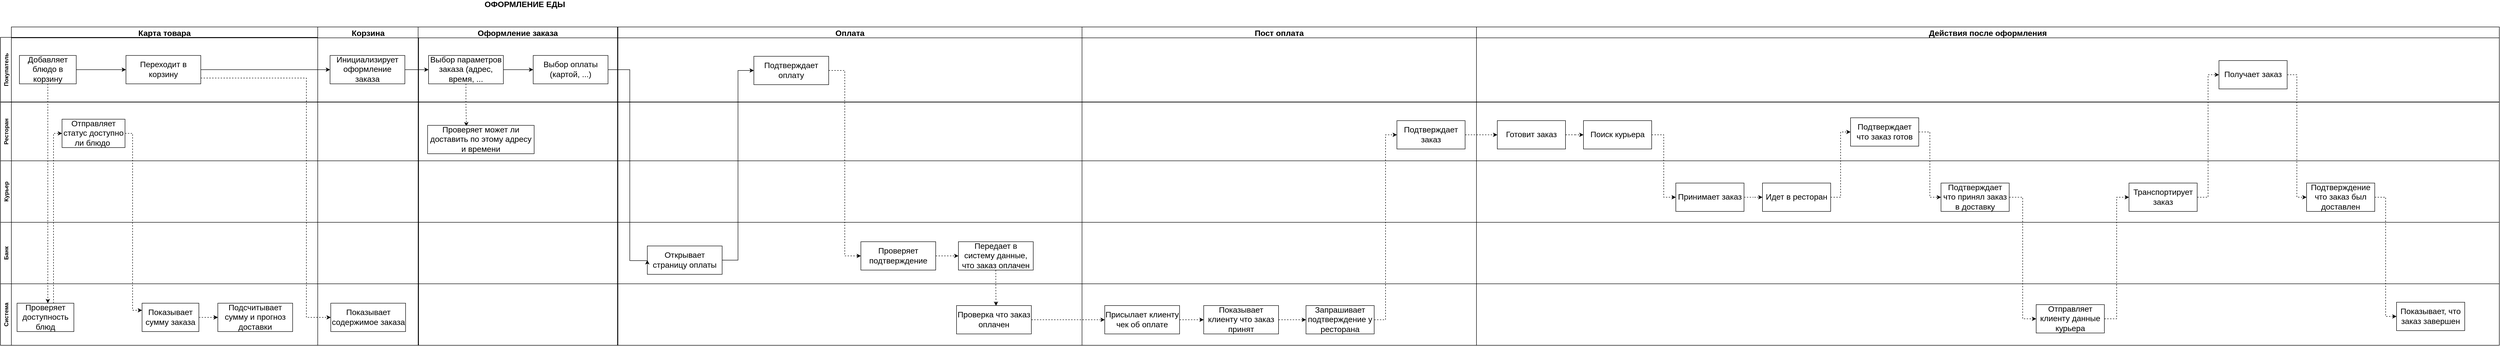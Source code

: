 <mxfile version="17.4.2" type="device"><diagram id="prtHgNgQTEPvFCAcTncT" name="Page-1"><mxGraphModel dx="1422" dy="786" grid="0" gridSize="10" guides="1" tooltips="1" connect="1" arrows="1" fold="1" page="0" pageScale="1" pageWidth="827" pageHeight="1169" math="0" shadow="0"><root><mxCell id="0"/><mxCell id="1" parent="0"/><mxCell id="Lc2jMMlYcsmHfiy9FJtz-2" value="Ресторан" style="swimlane;horizontal=0;" parent="1" vertex="1"><mxGeometry x="110" y="306" width="5277" height="124" as="geometry"/></mxCell><mxCell id="Lc2jMMlYcsmHfiy9FJtz-3" value="Курьер" style="swimlane;horizontal=0;" parent="1" vertex="1"><mxGeometry x="110" y="430" width="5277" height="130" as="geometry"/></mxCell><mxCell id="Lc2jMMlYcsmHfiy9FJtz-5" value="Банк" style="swimlane;horizontal=0;" parent="1" vertex="1"><mxGeometry x="110" y="560" width="5277" height="130" as="geometry"/></mxCell><mxCell id="Lc2jMMlYcsmHfiy9FJtz-6" value="&lt;font style=&quot;font-size: 17px&quot;&gt;&lt;b&gt;ОФОРМЛЕНИЕ ЕДЫ&lt;/b&gt;&lt;/font&gt;" style="text;html=1;align=center;verticalAlign=middle;resizable=0;points=[];autosize=1;strokeColor=none;fillColor=none;" parent="1" vertex="1"><mxGeometry x="1122" y="90" width="190" height="20" as="geometry"/></mxCell><mxCell id="Lc2jMMlYcsmHfiy9FJtz-23" value="Карта товара" style="swimlane;fontSize=17;" parent="1" vertex="1"><mxGeometry x="133" y="147" width="647" height="673" as="geometry"/></mxCell><mxCell id="Lc2jMMlYcsmHfiy9FJtz-1" value="Покупатель" style="swimlane;horizontal=0;" parent="Lc2jMMlYcsmHfiy9FJtz-23" vertex="1"><mxGeometry x="-23" y="22" width="5277" height="136.5" as="geometry"/></mxCell><mxCell id="Lc2jMMlYcsmHfiy9FJtz-43" style="edgeStyle=orthogonalEdgeStyle;rounded=0;orthogonalLoop=1;jettySize=auto;html=1;entryX=0;entryY=0.5;entryDx=0;entryDy=0;fontSize=17;" parent="Lc2jMMlYcsmHfiy9FJtz-1" source="Lc2jMMlYcsmHfiy9FJtz-33" target="Lc2jMMlYcsmHfiy9FJtz-42" edge="1"><mxGeometry relative="1" as="geometry"/></mxCell><mxCell id="Lc2jMMlYcsmHfiy9FJtz-33" value="Добавляет блюдо в корзину" style="rounded=0;whiteSpace=wrap;html=1;fontSize=17;" parent="Lc2jMMlYcsmHfiy9FJtz-1" vertex="1"><mxGeometry x="40" y="38.25" width="120" height="60" as="geometry"/></mxCell><mxCell id="Lc2jMMlYcsmHfiy9FJtz-42" value="Переходит в корзину" style="rounded=0;whiteSpace=wrap;html=1;fontSize=17;" parent="Lc2jMMlYcsmHfiy9FJtz-1" vertex="1"><mxGeometry x="265" y="38.25" width="158" height="60" as="geometry"/></mxCell><mxCell id="Lc2jMMlYcsmHfiy9FJtz-88" style="edgeStyle=orthogonalEdgeStyle;rounded=0;orthogonalLoop=1;jettySize=auto;html=1;entryX=0;entryY=0.5;entryDx=0;entryDy=0;dashed=1;fontSize=17;" parent="Lc2jMMlYcsmHfiy9FJtz-23" source="Lc2jMMlYcsmHfiy9FJtz-36" target="Lc2jMMlYcsmHfiy9FJtz-87" edge="1"><mxGeometry relative="1" as="geometry"><Array as="points"><mxPoint x="89" y="225"/></Array></mxGeometry></mxCell><mxCell id="Lc2jMMlYcsmHfiy9FJtz-36" value="Проверяет доступность блюд" style="rounded=0;whiteSpace=wrap;html=1;fontSize=17;" parent="Lc2jMMlYcsmHfiy9FJtz-23" vertex="1"><mxGeometry x="12" y="584" width="120" height="60" as="geometry"/></mxCell><mxCell id="Lc2jMMlYcsmHfiy9FJtz-40" style="edgeStyle=orthogonalEdgeStyle;rounded=0;orthogonalLoop=1;jettySize=auto;html=1;entryX=0;entryY=0.5;entryDx=0;entryDy=0;dashed=1;fontSize=17;" parent="Lc2jMMlYcsmHfiy9FJtz-23" source="Lc2jMMlYcsmHfiy9FJtz-37" target="Lc2jMMlYcsmHfiy9FJtz-38" edge="1"><mxGeometry relative="1" as="geometry"/></mxCell><mxCell id="Lc2jMMlYcsmHfiy9FJtz-41" value="" style="edgeStyle=orthogonalEdgeStyle;rounded=0;orthogonalLoop=1;jettySize=auto;html=1;fontSize=17;dashed=1;" parent="Lc2jMMlYcsmHfiy9FJtz-23" source="Lc2jMMlYcsmHfiy9FJtz-37" target="Lc2jMMlYcsmHfiy9FJtz-38" edge="1"><mxGeometry relative="1" as="geometry"/></mxCell><mxCell id="Lc2jMMlYcsmHfiy9FJtz-37" value="Показывает сумму заказа" style="rounded=0;whiteSpace=wrap;html=1;fontSize=17;" parent="Lc2jMMlYcsmHfiy9FJtz-23" vertex="1"><mxGeometry x="276" y="584" width="120" height="60" as="geometry"/></mxCell><mxCell id="Lc2jMMlYcsmHfiy9FJtz-38" value="Подсчитывает сумму и прогноз доставки" style="rounded=0;whiteSpace=wrap;html=1;fontSize=17;" parent="Lc2jMMlYcsmHfiy9FJtz-23" vertex="1"><mxGeometry x="436" y="584" width="158" height="60" as="geometry"/></mxCell><mxCell id="Lc2jMMlYcsmHfiy9FJtz-89" style="edgeStyle=orthogonalEdgeStyle;rounded=0;orthogonalLoop=1;jettySize=auto;html=1;entryX=0;entryY=0.25;entryDx=0;entryDy=0;dashed=1;fontSize=17;exitX=1;exitY=0.5;exitDx=0;exitDy=0;" parent="Lc2jMMlYcsmHfiy9FJtz-23" source="Lc2jMMlYcsmHfiy9FJtz-87" target="Lc2jMMlYcsmHfiy9FJtz-37" edge="1"><mxGeometry relative="1" as="geometry"><Array as="points"><mxPoint x="256" y="225"/><mxPoint x="256" y="599"/></Array></mxGeometry></mxCell><mxCell id="Lc2jMMlYcsmHfiy9FJtz-87" value="Отправляет статус доступно ли блюдо&amp;nbsp;" style="rounded=0;whiteSpace=wrap;html=1;fontSize=17;" parent="Lc2jMMlYcsmHfiy9FJtz-23" vertex="1"><mxGeometry x="107" y="195" width="133" height="60" as="geometry"/></mxCell><mxCell id="Lc2jMMlYcsmHfiy9FJtz-24" value="Корзина" style="swimlane;fontSize=17;" parent="1" vertex="1"><mxGeometry x="780" y="147" width="213" height="673" as="geometry"/></mxCell><mxCell id="Lc2jMMlYcsmHfiy9FJtz-45" value="Показывает содержимое заказа" style="rounded=0;whiteSpace=wrap;html=1;fontSize=17;" parent="Lc2jMMlYcsmHfiy9FJtz-24" vertex="1"><mxGeometry x="27.5" y="584" width="158" height="60" as="geometry"/></mxCell><mxCell id="Lc2jMMlYcsmHfiy9FJtz-48" value="Инициализирует оформление заказа" style="rounded=0;whiteSpace=wrap;html=1;fontSize=17;" parent="Lc2jMMlYcsmHfiy9FJtz-24" vertex="1"><mxGeometry x="26" y="60.25" width="158" height="60" as="geometry"/></mxCell><mxCell id="Lc2jMMlYcsmHfiy9FJtz-29" value="Оформление заказа" style="swimlane;fontSize=17;" parent="1" vertex="1"><mxGeometry x="992" y="147" width="421" height="673" as="geometry"/></mxCell><mxCell id="Lc2jMMlYcsmHfiy9FJtz-63" style="edgeStyle=orthogonalEdgeStyle;rounded=0;orthogonalLoop=1;jettySize=auto;html=1;entryX=0;entryY=0.5;entryDx=0;entryDy=0;fontSize=17;" parent="Lc2jMMlYcsmHfiy9FJtz-29" source="Lc2jMMlYcsmHfiy9FJtz-50" target="Lc2jMMlYcsmHfiy9FJtz-62" edge="1"><mxGeometry relative="1" as="geometry"/></mxCell><mxCell id="gfwqZRnx-6nq6rhk2vCf-2" style="edgeStyle=orthogonalEdgeStyle;rounded=0;orthogonalLoop=1;jettySize=auto;html=1;entryX=0.364;entryY=0.033;entryDx=0;entryDy=0;entryPerimeter=0;dashed=1;" edge="1" parent="Lc2jMMlYcsmHfiy9FJtz-29" source="Lc2jMMlYcsmHfiy9FJtz-50" target="gfwqZRnx-6nq6rhk2vCf-1"><mxGeometry relative="1" as="geometry"/></mxCell><mxCell id="Lc2jMMlYcsmHfiy9FJtz-50" value="Выбор параметров заказа (адрес, время, ..." style="rounded=0;whiteSpace=wrap;html=1;fontSize=17;" parent="Lc2jMMlYcsmHfiy9FJtz-29" vertex="1"><mxGeometry x="22" y="60.25" width="158" height="60" as="geometry"/></mxCell><mxCell id="Lc2jMMlYcsmHfiy9FJtz-62" value="Выбор оплаты (картой, ...)" style="rounded=0;whiteSpace=wrap;html=1;fontSize=17;" parent="Lc2jMMlYcsmHfiy9FJtz-29" vertex="1"><mxGeometry x="243" y="60.25" width="158" height="60" as="geometry"/></mxCell><mxCell id="gfwqZRnx-6nq6rhk2vCf-1" value="Проверяет может ли доставить по этому адресу и времени" style="rounded=0;whiteSpace=wrap;html=1;fontSize=17;" vertex="1" parent="Lc2jMMlYcsmHfiy9FJtz-29"><mxGeometry x="20" y="208" width="225" height="60" as="geometry"/></mxCell><mxCell id="Lc2jMMlYcsmHfiy9FJtz-31" value="Оплата" style="swimlane;fontSize=17;" parent="1" vertex="1"><mxGeometry x="1414" y="147" width="980" height="673" as="geometry"/></mxCell><mxCell id="Lc2jMMlYcsmHfiy9FJtz-67" style="edgeStyle=orthogonalEdgeStyle;rounded=0;orthogonalLoop=1;jettySize=auto;html=1;entryX=0;entryY=0.5;entryDx=0;entryDy=0;fontSize=17;" parent="Lc2jMMlYcsmHfiy9FJtz-31" source="Lc2jMMlYcsmHfiy9FJtz-65" target="Lc2jMMlYcsmHfiy9FJtz-66" edge="1"><mxGeometry relative="1" as="geometry"/></mxCell><mxCell id="Lc2jMMlYcsmHfiy9FJtz-65" value="Открывает страницу оплаты" style="rounded=0;whiteSpace=wrap;html=1;fontSize=17;" parent="Lc2jMMlYcsmHfiy9FJtz-31" vertex="1"><mxGeometry x="62" y="463" width="158" height="60" as="geometry"/></mxCell><mxCell id="Lc2jMMlYcsmHfiy9FJtz-69" style="edgeStyle=orthogonalEdgeStyle;rounded=0;orthogonalLoop=1;jettySize=auto;html=1;entryX=0;entryY=0.5;entryDx=0;entryDy=0;fontSize=17;dashed=1;" parent="Lc2jMMlYcsmHfiy9FJtz-31" source="Lc2jMMlYcsmHfiy9FJtz-66" target="Lc2jMMlYcsmHfiy9FJtz-68" edge="1"><mxGeometry relative="1" as="geometry"/></mxCell><mxCell id="Lc2jMMlYcsmHfiy9FJtz-66" value="Подтверждает оплату" style="rounded=0;whiteSpace=wrap;html=1;fontSize=17;" parent="Lc2jMMlYcsmHfiy9FJtz-31" vertex="1"><mxGeometry x="287" y="62" width="158" height="60" as="geometry"/></mxCell><mxCell id="Lc2jMMlYcsmHfiy9FJtz-71" style="edgeStyle=orthogonalEdgeStyle;rounded=0;orthogonalLoop=1;jettySize=auto;html=1;entryX=0;entryY=0.5;entryDx=0;entryDy=0;fontSize=17;dashed=1;" parent="Lc2jMMlYcsmHfiy9FJtz-31" source="Lc2jMMlYcsmHfiy9FJtz-68" target="Lc2jMMlYcsmHfiy9FJtz-70" edge="1"><mxGeometry relative="1" as="geometry"/></mxCell><mxCell id="Lc2jMMlYcsmHfiy9FJtz-68" value="Проверяет подтверждение" style="rounded=0;whiteSpace=wrap;html=1;fontSize=17;" parent="Lc2jMMlYcsmHfiy9FJtz-31" vertex="1"><mxGeometry x="513" y="454" width="158" height="60" as="geometry"/></mxCell><mxCell id="Lc2jMMlYcsmHfiy9FJtz-73" style="edgeStyle=orthogonalEdgeStyle;rounded=0;orthogonalLoop=1;jettySize=auto;html=1;entryX=0.528;entryY=0.009;entryDx=0;entryDy=0;entryPerimeter=0;fontSize=17;dashed=1;" parent="Lc2jMMlYcsmHfiy9FJtz-31" source="Lc2jMMlYcsmHfiy9FJtz-70" target="Lc2jMMlYcsmHfiy9FJtz-72" edge="1"><mxGeometry relative="1" as="geometry"/></mxCell><mxCell id="Lc2jMMlYcsmHfiy9FJtz-70" value="Передает в систему данные, что заказ оплачен" style="rounded=0;whiteSpace=wrap;html=1;fontSize=17;" parent="Lc2jMMlYcsmHfiy9FJtz-31" vertex="1"><mxGeometry x="719" y="454" width="158" height="60" as="geometry"/></mxCell><mxCell id="Lc2jMMlYcsmHfiy9FJtz-72" value="Проверка что заказ оплачен" style="rounded=0;whiteSpace=wrap;html=1;fontSize=17;" parent="Lc2jMMlYcsmHfiy9FJtz-31" vertex="1"><mxGeometry x="715" y="589" width="158" height="60" as="geometry"/></mxCell><mxCell id="Lc2jMMlYcsmHfiy9FJtz-34" style="edgeStyle=orthogonalEdgeStyle;rounded=0;orthogonalLoop=1;jettySize=auto;html=1;dashed=1;fontSize=17;" parent="1" source="Lc2jMMlYcsmHfiy9FJtz-33" edge="1"><mxGeometry relative="1" as="geometry"><mxPoint x="210" y="731" as="targetPoint"/></mxGeometry></mxCell><mxCell id="Lc2jMMlYcsmHfiy9FJtz-46" style="edgeStyle=orthogonalEdgeStyle;rounded=0;orthogonalLoop=1;jettySize=auto;html=1;fontSize=17;dashed=1;entryX=0;entryY=0.5;entryDx=0;entryDy=0;" parent="1" source="Lc2jMMlYcsmHfiy9FJtz-42" target="Lc2jMMlYcsmHfiy9FJtz-45" edge="1"><mxGeometry relative="1" as="geometry"><mxPoint x="658" y="758" as="targetPoint"/><Array as="points"><mxPoint x="756" y="255"/><mxPoint x="756" y="761"/></Array></mxGeometry></mxCell><mxCell id="Lc2jMMlYcsmHfiy9FJtz-47" style="edgeStyle=orthogonalEdgeStyle;rounded=0;orthogonalLoop=1;jettySize=auto;html=1;fontSize=17;entryX=0;entryY=0.5;entryDx=0;entryDy=0;" parent="1" source="Lc2jMMlYcsmHfiy9FJtz-42" target="Lc2jMMlYcsmHfiy9FJtz-48" edge="1"><mxGeometry relative="1" as="geometry"><mxPoint x="682" y="237" as="targetPoint"/></mxGeometry></mxCell><mxCell id="Lc2jMMlYcsmHfiy9FJtz-57" style="edgeStyle=orthogonalEdgeStyle;rounded=0;orthogonalLoop=1;jettySize=auto;html=1;entryX=0;entryY=0.5;entryDx=0;entryDy=0;fontSize=17;" parent="1" source="Lc2jMMlYcsmHfiy9FJtz-48" target="Lc2jMMlYcsmHfiy9FJtz-50" edge="1"><mxGeometry relative="1" as="geometry"/></mxCell><mxCell id="Lc2jMMlYcsmHfiy9FJtz-64" style="edgeStyle=orthogonalEdgeStyle;rounded=0;orthogonalLoop=1;jettySize=auto;html=1;fontSize=17;entryX=0;entryY=0.5;entryDx=0;entryDy=0;" parent="1" source="Lc2jMMlYcsmHfiy9FJtz-62" target="Lc2jMMlYcsmHfiy9FJtz-65" edge="1"><mxGeometry relative="1" as="geometry"><mxPoint x="1475" y="641" as="targetPoint"/><Array as="points"><mxPoint x="1439" y="237"/><mxPoint x="1439" y="641"/><mxPoint x="1476" y="641"/></Array></mxGeometry></mxCell><mxCell id="Lc2jMMlYcsmHfiy9FJtz-74" value="Пост оплата" style="swimlane;fontSize=17;" parent="1" vertex="1"><mxGeometry x="2394" y="147" width="833" height="673" as="geometry"/></mxCell><mxCell id="Lc2jMMlYcsmHfiy9FJtz-90" style="edgeStyle=orthogonalEdgeStyle;rounded=0;orthogonalLoop=1;jettySize=auto;html=1;entryX=0;entryY=0.5;entryDx=0;entryDy=0;dashed=1;fontSize=17;" parent="Lc2jMMlYcsmHfiy9FJtz-74" source="Lc2jMMlYcsmHfiy9FJtz-84" target="Lc2jMMlYcsmHfiy9FJtz-86" edge="1"><mxGeometry relative="1" as="geometry"/></mxCell><mxCell id="Lc2jMMlYcsmHfiy9FJtz-84" value="Присылает клиенту чек об оплате" style="rounded=0;whiteSpace=wrap;html=1;fontSize=17;" parent="Lc2jMMlYcsmHfiy9FJtz-74" vertex="1"><mxGeometry x="48" y="589" width="158" height="60" as="geometry"/></mxCell><mxCell id="Lc2jMMlYcsmHfiy9FJtz-86" value="Показывает клиенту что заказ принят" style="rounded=0;whiteSpace=wrap;html=1;fontSize=17;" parent="Lc2jMMlYcsmHfiy9FJtz-74" vertex="1"><mxGeometry x="257" y="589" width="158" height="60" as="geometry"/></mxCell><mxCell id="Lc2jMMlYcsmHfiy9FJtz-99" value="Подтверждает заказ" style="rounded=0;whiteSpace=wrap;html=1;fontSize=17;" parent="Lc2jMMlYcsmHfiy9FJtz-74" vertex="1"><mxGeometry x="665" y="198" width="144" height="60" as="geometry"/></mxCell><mxCell id="Lc2jMMlYcsmHfiy9FJtz-85" style="edgeStyle=orthogonalEdgeStyle;rounded=0;orthogonalLoop=1;jettySize=auto;html=1;entryX=0;entryY=0.5;entryDx=0;entryDy=0;dashed=1;fontSize=17;" parent="1" source="Lc2jMMlYcsmHfiy9FJtz-72" target="Lc2jMMlYcsmHfiy9FJtz-84" edge="1"><mxGeometry relative="1" as="geometry"/></mxCell><mxCell id="Lc2jMMlYcsmHfiy9FJtz-101" value="Действия после оформления" style="swimlane;fontSize=17;" parent="1" vertex="1"><mxGeometry x="3227" y="147" width="2160" height="673" as="geometry"/></mxCell><mxCell id="Lc2jMMlYcsmHfiy9FJtz-113" style="edgeStyle=orthogonalEdgeStyle;rounded=0;orthogonalLoop=1;jettySize=auto;html=1;entryX=0;entryY=0.5;entryDx=0;entryDy=0;dashed=1;fontSize=17;" parent="Lc2jMMlYcsmHfiy9FJtz-101" source="Lc2jMMlYcsmHfiy9FJtz-109" target="Lc2jMMlYcsmHfiy9FJtz-112" edge="1"><mxGeometry relative="1" as="geometry"/></mxCell><mxCell id="Lc2jMMlYcsmHfiy9FJtz-109" value="Готовит заказ" style="rounded=0;whiteSpace=wrap;html=1;fontSize=17;" parent="Lc2jMMlYcsmHfiy9FJtz-101" vertex="1"><mxGeometry x="44" y="198" width="144" height="60" as="geometry"/></mxCell><mxCell id="Lc2jMMlYcsmHfiy9FJtz-115" style="edgeStyle=orthogonalEdgeStyle;rounded=0;orthogonalLoop=1;jettySize=auto;html=1;entryX=0;entryY=0.5;entryDx=0;entryDy=0;dashed=1;fontSize=17;" parent="Lc2jMMlYcsmHfiy9FJtz-101" source="Lc2jMMlYcsmHfiy9FJtz-112" target="Lc2jMMlYcsmHfiy9FJtz-114" edge="1"><mxGeometry relative="1" as="geometry"/></mxCell><mxCell id="Lc2jMMlYcsmHfiy9FJtz-112" value="Поиск курьера" style="rounded=0;whiteSpace=wrap;html=1;fontSize=17;" parent="Lc2jMMlYcsmHfiy9FJtz-101" vertex="1"><mxGeometry x="226" y="198" width="144" height="60" as="geometry"/></mxCell><mxCell id="Lc2jMMlYcsmHfiy9FJtz-117" style="edgeStyle=orthogonalEdgeStyle;rounded=0;orthogonalLoop=1;jettySize=auto;html=1;entryX=0;entryY=0.5;entryDx=0;entryDy=0;dashed=1;fontSize=17;" parent="Lc2jMMlYcsmHfiy9FJtz-101" source="Lc2jMMlYcsmHfiy9FJtz-114" target="Lc2jMMlYcsmHfiy9FJtz-116" edge="1"><mxGeometry relative="1" as="geometry"/></mxCell><mxCell id="Lc2jMMlYcsmHfiy9FJtz-114" value="Принимает заказ" style="rounded=0;whiteSpace=wrap;html=1;fontSize=17;" parent="Lc2jMMlYcsmHfiy9FJtz-101" vertex="1"><mxGeometry x="421" y="330" width="144" height="60" as="geometry"/></mxCell><mxCell id="Lc2jMMlYcsmHfiy9FJtz-116" value="Идет в ресторан" style="rounded=0;whiteSpace=wrap;html=1;fontSize=17;" parent="Lc2jMMlYcsmHfiy9FJtz-101" vertex="1"><mxGeometry x="604" y="330" width="144" height="60" as="geometry"/></mxCell><mxCell id="Lc2jMMlYcsmHfiy9FJtz-123" style="edgeStyle=orthogonalEdgeStyle;rounded=0;orthogonalLoop=1;jettySize=auto;html=1;entryX=0;entryY=0.5;entryDx=0;entryDy=0;dashed=1;fontSize=17;" parent="Lc2jMMlYcsmHfiy9FJtz-101" source="Lc2jMMlYcsmHfiy9FJtz-121" target="Lc2jMMlYcsmHfiy9FJtz-122" edge="1"><mxGeometry relative="1" as="geometry"/></mxCell><mxCell id="Lc2jMMlYcsmHfiy9FJtz-121" value="Подтверждает что заказ готов" style="rounded=0;whiteSpace=wrap;html=1;fontSize=17;" parent="Lc2jMMlYcsmHfiy9FJtz-101" vertex="1"><mxGeometry x="790" y="192" width="144" height="60" as="geometry"/></mxCell><mxCell id="Lc2jMMlYcsmHfiy9FJtz-120" style="edgeStyle=orthogonalEdgeStyle;rounded=0;orthogonalLoop=1;jettySize=auto;html=1;dashed=1;fontSize=17;entryX=0;entryY=0.5;entryDx=0;entryDy=0;" parent="Lc2jMMlYcsmHfiy9FJtz-101" source="Lc2jMMlYcsmHfiy9FJtz-116" target="Lc2jMMlYcsmHfiy9FJtz-121" edge="1"><mxGeometry relative="1" as="geometry"><mxPoint x="814.261" y="222.174" as="targetPoint"/></mxGeometry></mxCell><mxCell id="Lc2jMMlYcsmHfiy9FJtz-125" style="edgeStyle=orthogonalEdgeStyle;rounded=0;orthogonalLoop=1;jettySize=auto;html=1;entryX=0;entryY=0.5;entryDx=0;entryDy=0;dashed=1;fontSize=17;" parent="Lc2jMMlYcsmHfiy9FJtz-101" source="Lc2jMMlYcsmHfiy9FJtz-122" target="Lc2jMMlYcsmHfiy9FJtz-124" edge="1"><mxGeometry relative="1" as="geometry"/></mxCell><mxCell id="Lc2jMMlYcsmHfiy9FJtz-122" value="Подтверждает что принял заказ в доставку" style="rounded=0;whiteSpace=wrap;html=1;fontSize=17;" parent="Lc2jMMlYcsmHfiy9FJtz-101" vertex="1"><mxGeometry x="981" y="330" width="144" height="60" as="geometry"/></mxCell><mxCell id="Lc2jMMlYcsmHfiy9FJtz-127" style="edgeStyle=orthogonalEdgeStyle;rounded=0;orthogonalLoop=1;jettySize=auto;html=1;entryX=0;entryY=0.5;entryDx=0;entryDy=0;dashed=1;fontSize=17;" parent="Lc2jMMlYcsmHfiy9FJtz-101" source="Lc2jMMlYcsmHfiy9FJtz-124" target="Lc2jMMlYcsmHfiy9FJtz-126" edge="1"><mxGeometry relative="1" as="geometry"/></mxCell><mxCell id="Lc2jMMlYcsmHfiy9FJtz-124" value="Отправляет клиенту данные курьера" style="rounded=0;whiteSpace=wrap;html=1;fontSize=17;" parent="Lc2jMMlYcsmHfiy9FJtz-101" vertex="1"><mxGeometry x="1182" y="587" width="144" height="60" as="geometry"/></mxCell><mxCell id="Lc2jMMlYcsmHfiy9FJtz-129" style="edgeStyle=orthogonalEdgeStyle;rounded=0;orthogonalLoop=1;jettySize=auto;html=1;entryX=0;entryY=0.5;entryDx=0;entryDy=0;dashed=1;fontSize=17;" parent="Lc2jMMlYcsmHfiy9FJtz-101" source="Lc2jMMlYcsmHfiy9FJtz-126" target="Lc2jMMlYcsmHfiy9FJtz-128" edge="1"><mxGeometry relative="1" as="geometry"/></mxCell><mxCell id="Lc2jMMlYcsmHfiy9FJtz-126" value="Транспортирует заказ" style="rounded=0;whiteSpace=wrap;html=1;fontSize=17;" parent="Lc2jMMlYcsmHfiy9FJtz-101" vertex="1"><mxGeometry x="1378" y="330" width="144" height="60" as="geometry"/></mxCell><mxCell id="Lc2jMMlYcsmHfiy9FJtz-131" style="edgeStyle=orthogonalEdgeStyle;rounded=0;orthogonalLoop=1;jettySize=auto;html=1;entryX=0;entryY=0.5;entryDx=0;entryDy=0;dashed=1;fontSize=17;" parent="Lc2jMMlYcsmHfiy9FJtz-101" source="Lc2jMMlYcsmHfiy9FJtz-128" target="Lc2jMMlYcsmHfiy9FJtz-130" edge="1"><mxGeometry relative="1" as="geometry"/></mxCell><mxCell id="Lc2jMMlYcsmHfiy9FJtz-128" value="Получает заказ" style="rounded=0;whiteSpace=wrap;html=1;fontSize=17;" parent="Lc2jMMlYcsmHfiy9FJtz-101" vertex="1"><mxGeometry x="1568" y="71" width="144" height="60" as="geometry"/></mxCell><mxCell id="Lc2jMMlYcsmHfiy9FJtz-130" value="Подтверждение что заказ был доставлен" style="rounded=0;whiteSpace=wrap;html=1;fontSize=17;" parent="Lc2jMMlYcsmHfiy9FJtz-101" vertex="1"><mxGeometry x="1753" y="330" width="144" height="60" as="geometry"/></mxCell><mxCell id="Lc2jMMlYcsmHfiy9FJtz-111" style="edgeStyle=orthogonalEdgeStyle;rounded=0;orthogonalLoop=1;jettySize=auto;html=1;dashed=1;fontSize=17;" parent="1" source="Lc2jMMlYcsmHfiy9FJtz-99" target="Lc2jMMlYcsmHfiy9FJtz-109" edge="1"><mxGeometry relative="1" as="geometry"/></mxCell><mxCell id="Lc2jMMlYcsmHfiy9FJtz-4" value="Система" style="swimlane;horizontal=0;" parent="1" vertex="1"><mxGeometry x="110" y="690" width="5277" height="130" as="geometry"/></mxCell><mxCell id="Lc2jMMlYcsmHfiy9FJtz-132" value="Показывает, что заказ завершен" style="rounded=0;whiteSpace=wrap;html=1;fontSize=17;" parent="Lc2jMMlYcsmHfiy9FJtz-4" vertex="1"><mxGeometry x="5060" y="39" width="144" height="60" as="geometry"/></mxCell><mxCell id="Lc2jMMlYcsmHfiy9FJtz-91" value="Запрашивает подтверждение у ресторана" style="rounded=0;whiteSpace=wrap;html=1;fontSize=17;" parent="Lc2jMMlYcsmHfiy9FJtz-4" vertex="1"><mxGeometry x="2757" y="46" width="144" height="60" as="geometry"/></mxCell><mxCell id="Lc2jMMlYcsmHfiy9FJtz-134" style="edgeStyle=orthogonalEdgeStyle;rounded=0;orthogonalLoop=1;jettySize=auto;html=1;entryX=0;entryY=0.5;entryDx=0;entryDy=0;dashed=1;fontSize=17;" parent="1" source="Lc2jMMlYcsmHfiy9FJtz-130" target="Lc2jMMlYcsmHfiy9FJtz-132" edge="1"><mxGeometry relative="1" as="geometry"/></mxCell><mxCell id="Lc2jMMlYcsmHfiy9FJtz-92" style="edgeStyle=orthogonalEdgeStyle;rounded=0;orthogonalLoop=1;jettySize=auto;html=1;entryX=0;entryY=0.5;entryDx=0;entryDy=0;dashed=1;fontSize=17;" parent="1" source="Lc2jMMlYcsmHfiy9FJtz-86" target="Lc2jMMlYcsmHfiy9FJtz-91" edge="1"><mxGeometry relative="1" as="geometry"/></mxCell><mxCell id="Lc2jMMlYcsmHfiy9FJtz-100" style="edgeStyle=orthogonalEdgeStyle;rounded=0;orthogonalLoop=1;jettySize=auto;html=1;entryX=0;entryY=0.5;entryDx=0;entryDy=0;dashed=1;fontSize=17;" parent="1" source="Lc2jMMlYcsmHfiy9FJtz-91" target="Lc2jMMlYcsmHfiy9FJtz-99" edge="1"><mxGeometry relative="1" as="geometry"/></mxCell></root></mxGraphModel></diagram></mxfile>